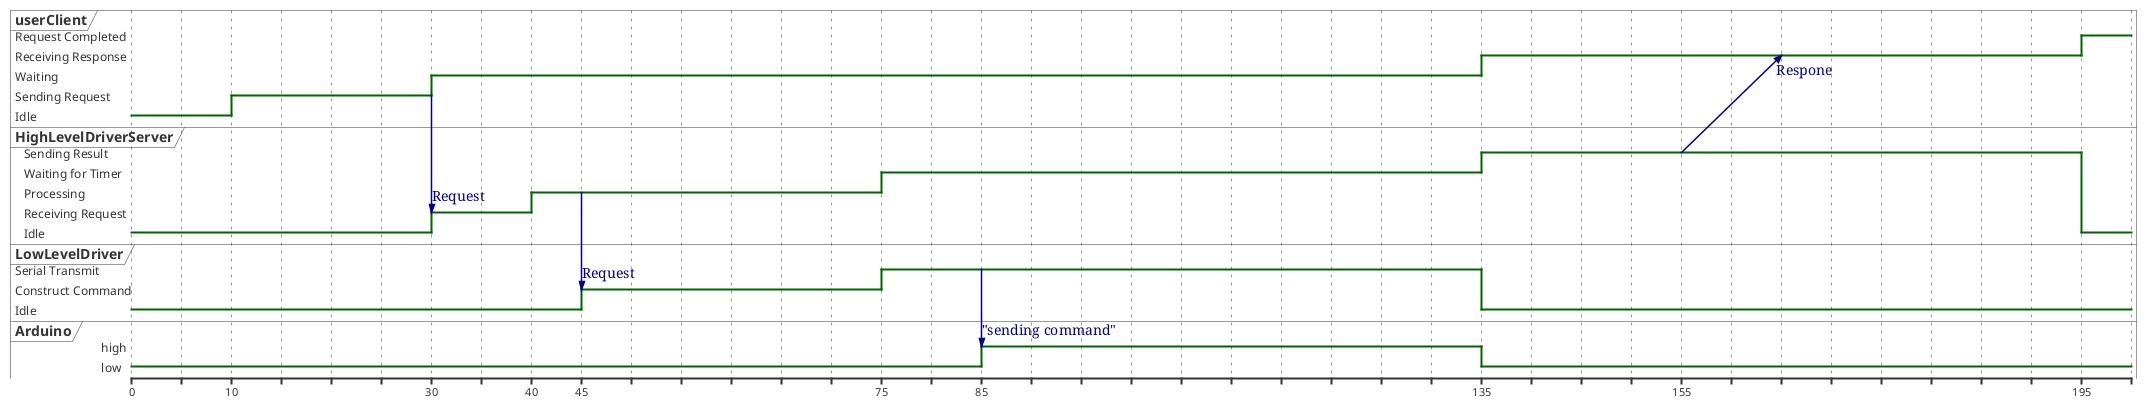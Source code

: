@startuml
robust   "userClient"    as CL
robust   "HighLevelDriverServer"       as HL
robust  "LowLevelDriver"              as LL
robust "Arduino"       as A0

@0
CL is Idle
HL is Idle
LL is Idle
A0 is low


@+10
CL is "Sending Request"


@+20
CL -> HL: Request
CL is Waiting
HL is "Receiving Request"

@+10

HL is Processing


@+5
HL -> LL: Request
LL is "Construct Command"

@+30
HL is "Waiting for Timer"
LL is "Serial Transmit"

@+10
LL -> A0: "sending command" 
A0 is high

@+50
LL is "Idle"
A0 is low


HL is "Sending Result"
CL is "Receiving Response"

@+20
HL -> CL@+10: Respone

@+40

HL is Idle

CL is "Request Completed"




@enduml
